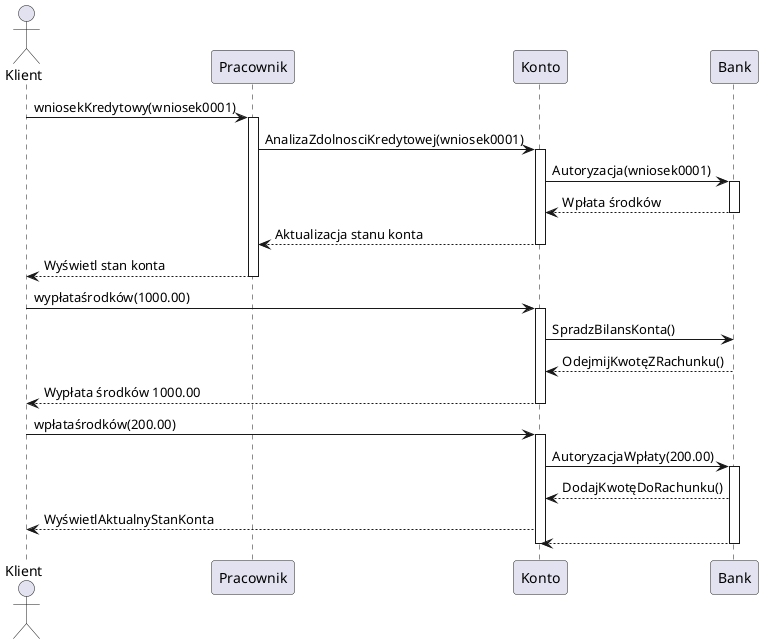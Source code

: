 @startuml

'człowiek używający aplikacji
actor Klient

'ignorujemy UI
Klient -> Pracownik : wniosekKredytowy(wniosek0001)
activate Pracownik
Pracownik -> Konto : AnalizaZdolnosciKredytowej(wniosek0001)
activate Konto
Konto -> Bank : Autoryzacja(wniosek0001)
activate Bank
return Wpłata środków
return Aktualizacja stanu konta
return Wyświetl stan konta

Klient -> Konto : wypłataśrodków(1000.00)
activate Konto
Konto -> Bank: SpradzBilansKonta()
Bank --> Konto: OdejmijKwotęZRachunku()
return Wypłata środków 1000.00


Klient -> Konto : wpłataśrodków(200.00)
activate Konto
Konto -> Bank: AutoryzacjaWpłaty(200.00)
activate Bank
Bank --> Konto: DodajKwotęDoRachunku()
Konto --> Klient : WyświetlAktualnyStanKonta
return
deactivate
@enduml